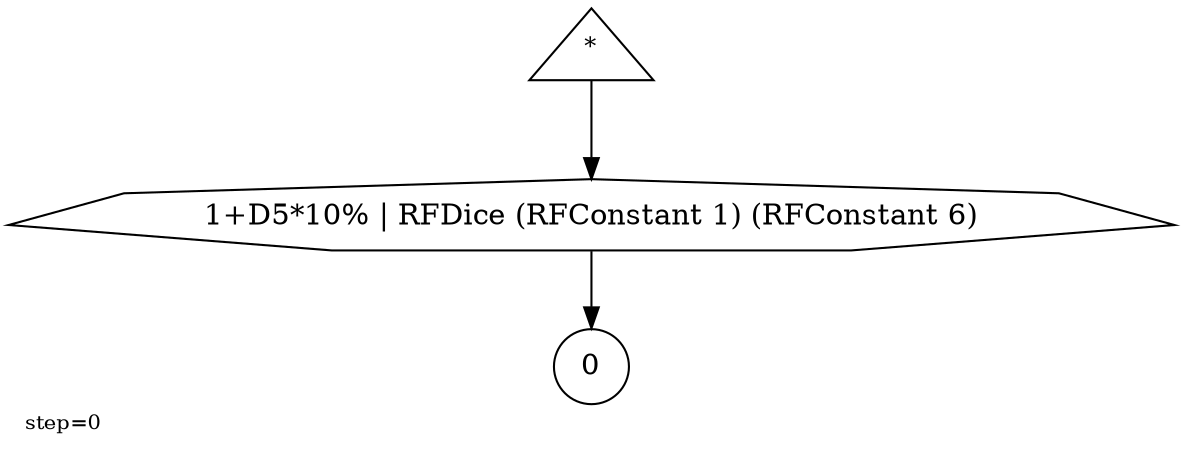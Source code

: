 digraph {
  graph  [labelloc=bottom,labeljust=left,fontsize="10",label="step=0"];
  "450" [shape=circle,peripheries="1",label=<0>,labelfontcolor=black,color=black];
  "451" [shape=triangle,peripheries="1",label=<<SUP>*</SUP>>,labelfontcolor=black,color=black];
  "452" [label=<1+D5*10% | RFDice (RFConstant 1) (RFConstant 6)>,peripheries="1",color=black,shape=septagon];
  "451" -> "452" [color=black];
  "452" -> "450" [color=black];
}